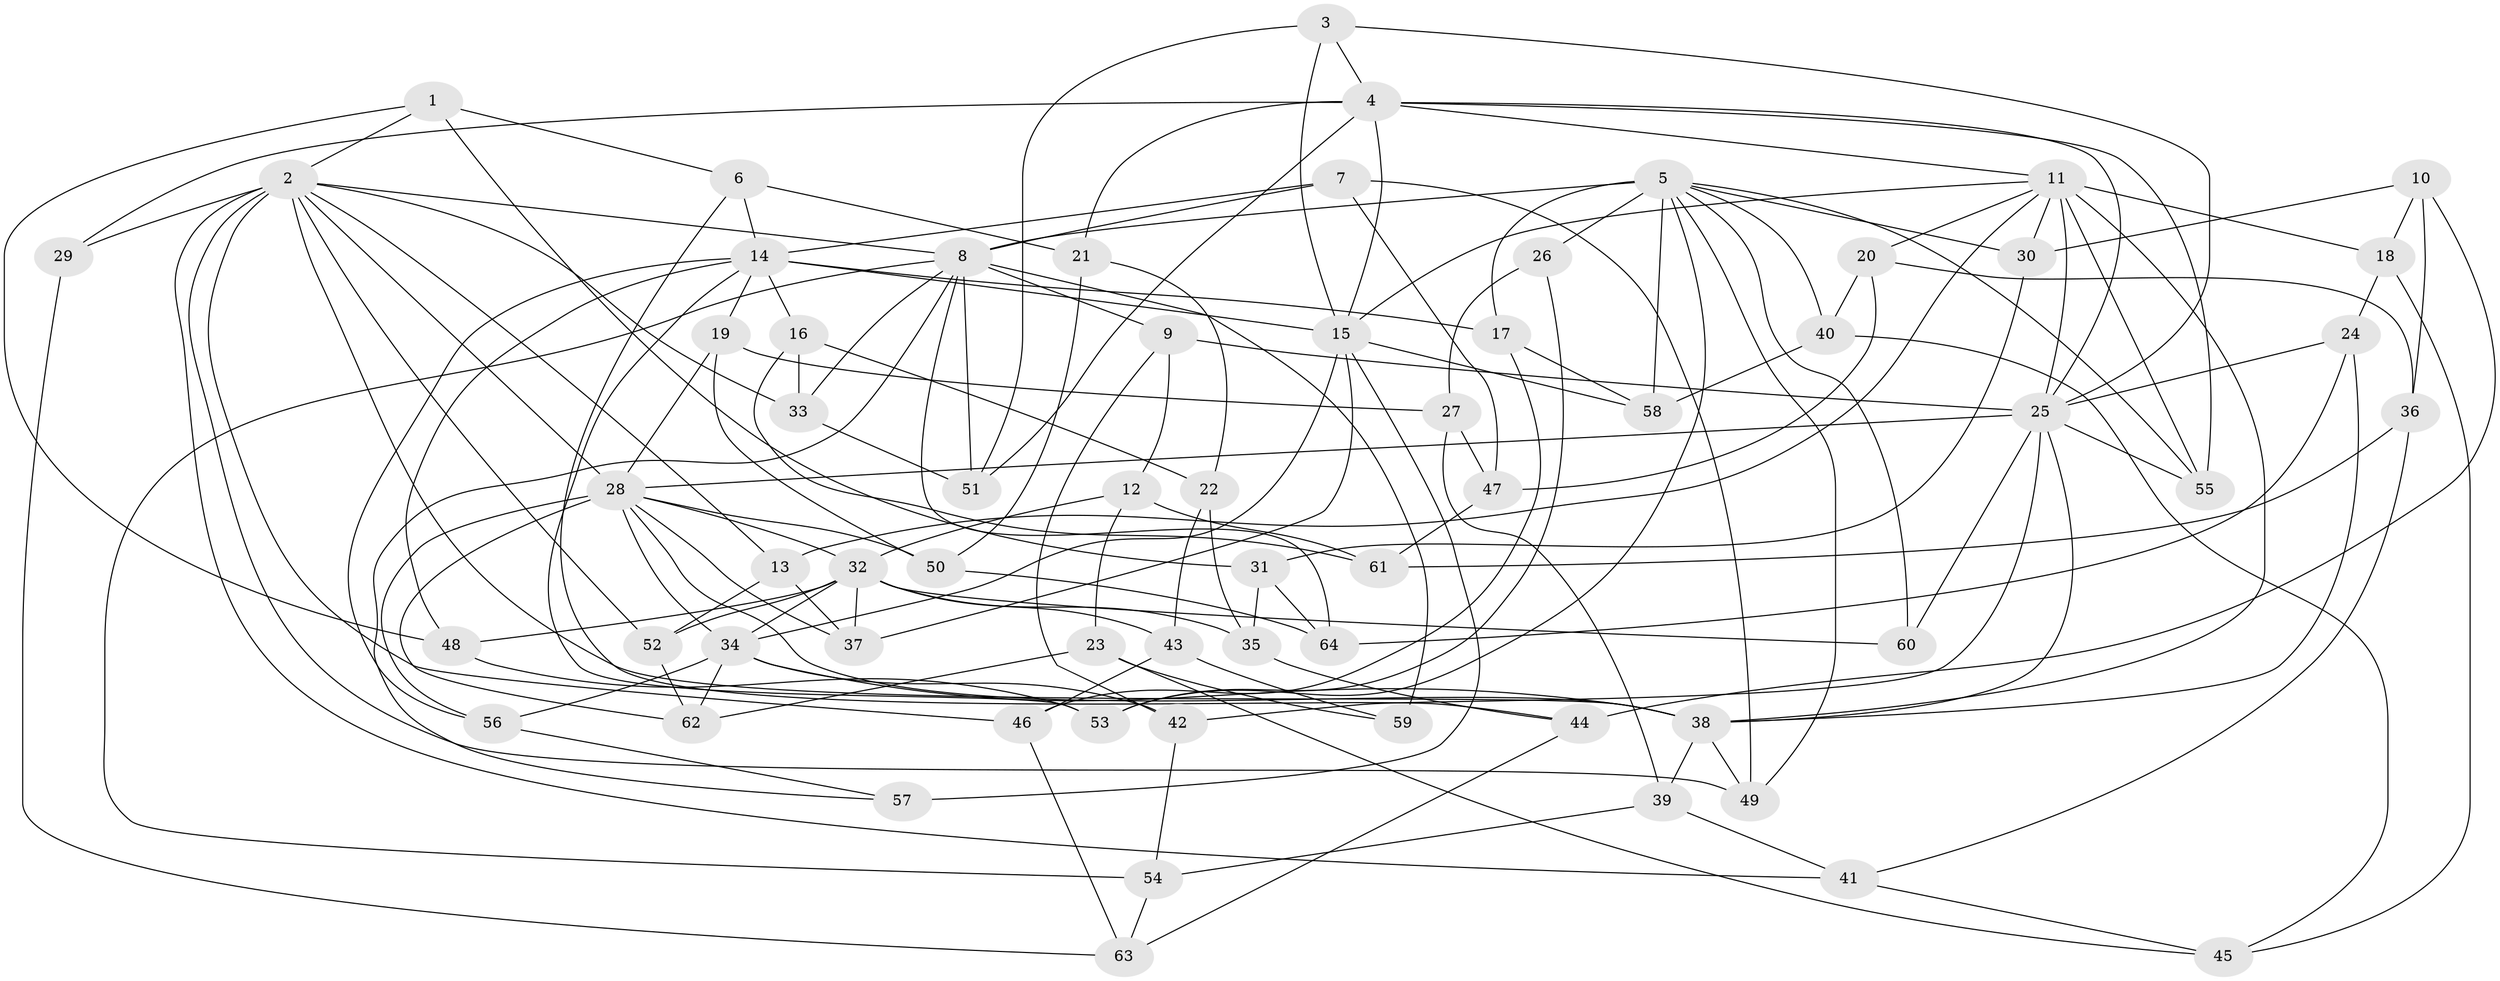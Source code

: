 // original degree distribution, {4: 1.0}
// Generated by graph-tools (version 1.1) at 2025/53/03/04/25 22:53:41]
// undirected, 64 vertices, 156 edges
graph export_dot {
  node [color=gray90,style=filled];
  1;
  2;
  3;
  4;
  5;
  6;
  7;
  8;
  9;
  10;
  11;
  12;
  13;
  14;
  15;
  16;
  17;
  18;
  19;
  20;
  21;
  22;
  23;
  24;
  25;
  26;
  27;
  28;
  29;
  30;
  31;
  32;
  33;
  34;
  35;
  36;
  37;
  38;
  39;
  40;
  41;
  42;
  43;
  44;
  45;
  46;
  47;
  48;
  49;
  50;
  51;
  52;
  53;
  54;
  55;
  56;
  57;
  58;
  59;
  60;
  61;
  62;
  63;
  64;
  1 -- 2 [weight=1.0];
  1 -- 6 [weight=1.0];
  1 -- 31 [weight=1.0];
  1 -- 48 [weight=1.0];
  2 -- 8 [weight=1.0];
  2 -- 13 [weight=1.0];
  2 -- 28 [weight=1.0];
  2 -- 29 [weight=2.0];
  2 -- 33 [weight=1.0];
  2 -- 38 [weight=1.0];
  2 -- 41 [weight=1.0];
  2 -- 46 [weight=1.0];
  2 -- 49 [weight=1.0];
  2 -- 52 [weight=1.0];
  3 -- 4 [weight=1.0];
  3 -- 15 [weight=1.0];
  3 -- 25 [weight=1.0];
  3 -- 51 [weight=1.0];
  4 -- 11 [weight=1.0];
  4 -- 15 [weight=1.0];
  4 -- 21 [weight=1.0];
  4 -- 25 [weight=1.0];
  4 -- 29 [weight=1.0];
  4 -- 51 [weight=1.0];
  4 -- 55 [weight=1.0];
  5 -- 8 [weight=2.0];
  5 -- 17 [weight=1.0];
  5 -- 26 [weight=2.0];
  5 -- 30 [weight=1.0];
  5 -- 40 [weight=1.0];
  5 -- 49 [weight=1.0];
  5 -- 53 [weight=1.0];
  5 -- 55 [weight=1.0];
  5 -- 58 [weight=1.0];
  5 -- 60 [weight=1.0];
  6 -- 14 [weight=1.0];
  6 -- 21 [weight=1.0];
  6 -- 44 [weight=1.0];
  7 -- 8 [weight=1.0];
  7 -- 14 [weight=1.0];
  7 -- 47 [weight=1.0];
  7 -- 49 [weight=1.0];
  8 -- 9 [weight=1.0];
  8 -- 33 [weight=1.0];
  8 -- 51 [weight=1.0];
  8 -- 54 [weight=1.0];
  8 -- 57 [weight=1.0];
  8 -- 59 [weight=2.0];
  8 -- 64 [weight=1.0];
  9 -- 12 [weight=1.0];
  9 -- 25 [weight=1.0];
  9 -- 42 [weight=1.0];
  10 -- 18 [weight=1.0];
  10 -- 30 [weight=1.0];
  10 -- 36 [weight=1.0];
  10 -- 44 [weight=1.0];
  11 -- 13 [weight=1.0];
  11 -- 15 [weight=1.0];
  11 -- 18 [weight=1.0];
  11 -- 20 [weight=1.0];
  11 -- 25 [weight=2.0];
  11 -- 30 [weight=1.0];
  11 -- 38 [weight=1.0];
  11 -- 55 [weight=1.0];
  12 -- 23 [weight=1.0];
  12 -- 32 [weight=1.0];
  12 -- 61 [weight=1.0];
  13 -- 37 [weight=1.0];
  13 -- 52 [weight=1.0];
  14 -- 15 [weight=2.0];
  14 -- 16 [weight=1.0];
  14 -- 17 [weight=1.0];
  14 -- 19 [weight=1.0];
  14 -- 48 [weight=1.0];
  14 -- 53 [weight=1.0];
  14 -- 56 [weight=1.0];
  15 -- 34 [weight=1.0];
  15 -- 37 [weight=1.0];
  15 -- 57 [weight=2.0];
  15 -- 58 [weight=1.0];
  16 -- 22 [weight=1.0];
  16 -- 33 [weight=1.0];
  16 -- 61 [weight=1.0];
  17 -- 46 [weight=1.0];
  17 -- 58 [weight=1.0];
  18 -- 24 [weight=1.0];
  18 -- 45 [weight=1.0];
  19 -- 27 [weight=1.0];
  19 -- 28 [weight=1.0];
  19 -- 50 [weight=1.0];
  20 -- 36 [weight=1.0];
  20 -- 40 [weight=1.0];
  20 -- 47 [weight=1.0];
  21 -- 22 [weight=1.0];
  21 -- 50 [weight=1.0];
  22 -- 35 [weight=1.0];
  22 -- 43 [weight=1.0];
  23 -- 45 [weight=1.0];
  23 -- 59 [weight=1.0];
  23 -- 62 [weight=1.0];
  24 -- 25 [weight=1.0];
  24 -- 38 [weight=1.0];
  24 -- 64 [weight=1.0];
  25 -- 28 [weight=1.0];
  25 -- 38 [weight=2.0];
  25 -- 42 [weight=1.0];
  25 -- 55 [weight=1.0];
  25 -- 60 [weight=1.0];
  26 -- 27 [weight=1.0];
  26 -- 53 [weight=1.0];
  27 -- 39 [weight=1.0];
  27 -- 47 [weight=1.0];
  28 -- 32 [weight=1.0];
  28 -- 34 [weight=3.0];
  28 -- 37 [weight=1.0];
  28 -- 38 [weight=1.0];
  28 -- 50 [weight=1.0];
  28 -- 56 [weight=1.0];
  28 -- 62 [weight=1.0];
  29 -- 63 [weight=1.0];
  30 -- 31 [weight=1.0];
  31 -- 35 [weight=1.0];
  31 -- 64 [weight=1.0];
  32 -- 34 [weight=1.0];
  32 -- 35 [weight=1.0];
  32 -- 37 [weight=1.0];
  32 -- 43 [weight=1.0];
  32 -- 48 [weight=1.0];
  32 -- 52 [weight=1.0];
  32 -- 60 [weight=2.0];
  33 -- 51 [weight=1.0];
  34 -- 38 [weight=2.0];
  34 -- 42 [weight=1.0];
  34 -- 56 [weight=1.0];
  34 -- 62 [weight=1.0];
  35 -- 44 [weight=1.0];
  36 -- 41 [weight=1.0];
  36 -- 61 [weight=1.0];
  38 -- 39 [weight=1.0];
  38 -- 49 [weight=1.0];
  39 -- 41 [weight=1.0];
  39 -- 54 [weight=1.0];
  40 -- 45 [weight=1.0];
  40 -- 58 [weight=1.0];
  41 -- 45 [weight=1.0];
  42 -- 54 [weight=1.0];
  43 -- 46 [weight=1.0];
  43 -- 59 [weight=1.0];
  44 -- 63 [weight=1.0];
  46 -- 63 [weight=1.0];
  47 -- 61 [weight=1.0];
  48 -- 53 [weight=1.0];
  50 -- 64 [weight=1.0];
  52 -- 62 [weight=1.0];
  54 -- 63 [weight=1.0];
  56 -- 57 [weight=1.0];
}
